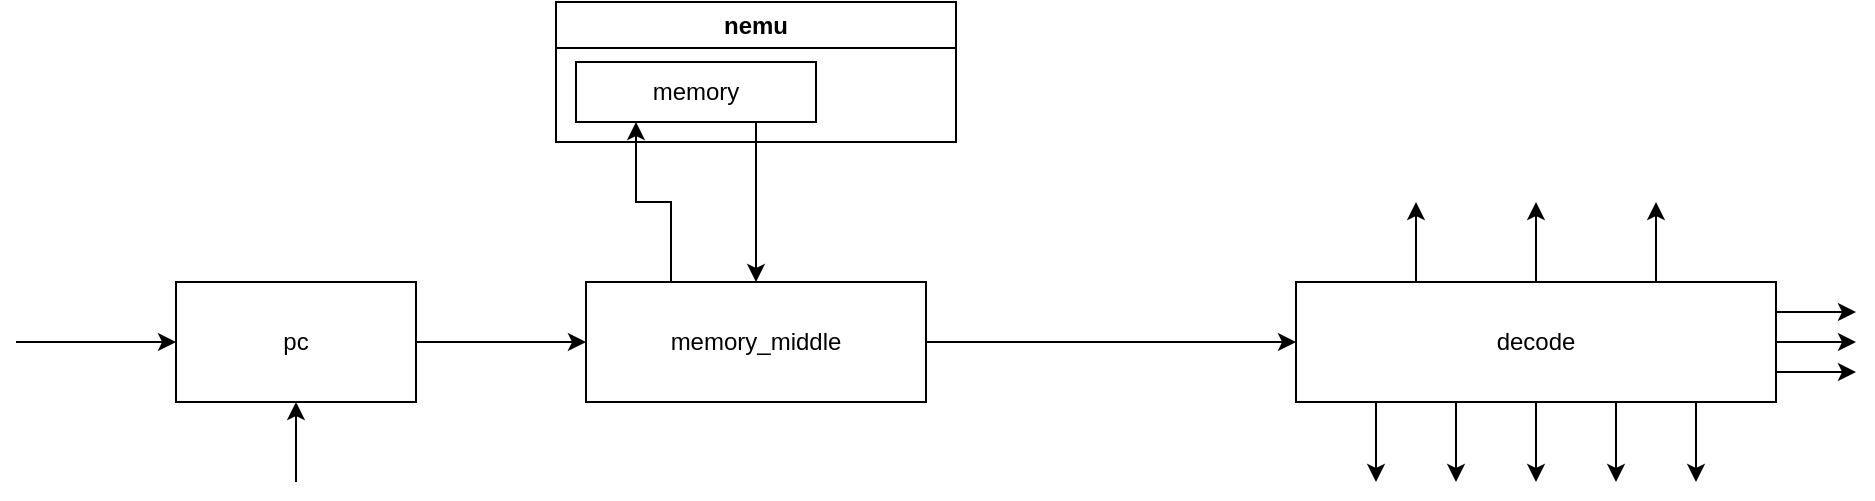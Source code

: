 <mxfile version="21.6.2" type="github">
  <diagram name="Page-1" id="90a13364-a465-7bf4-72fc-28e22215d7a0">
    <mxGraphModel dx="1434" dy="732" grid="1" gridSize="10" guides="1" tooltips="1" connect="1" arrows="1" fold="1" page="1" pageScale="1.5" pageWidth="1169" pageHeight="826" background="none" math="0" shadow="0">
      <root>
        <mxCell id="0" style=";html=1;" />
        <mxCell id="1" style=";html=1;" parent="0" />
        <mxCell id="QSYzYtRswJtYoRHzu4m6-4" style="edgeStyle=orthogonalEdgeStyle;rounded=0;orthogonalLoop=1;jettySize=auto;html=1;exitX=1;exitY=0.5;exitDx=0;exitDy=0;entryX=0;entryY=0.5;entryDx=0;entryDy=0;" parent="1" source="QSYzYtRswJtYoRHzu4m6-2" target="QSYzYtRswJtYoRHzu4m6-3" edge="1">
          <mxGeometry relative="1" as="geometry" />
        </mxCell>
        <mxCell id="QSYzYtRswJtYoRHzu4m6-2" value="&lt;div&gt;pc&lt;/div&gt;" style="rounded=0;whiteSpace=wrap;html=1;" parent="1" vertex="1">
          <mxGeometry x="160" y="380" width="120" height="60" as="geometry" />
        </mxCell>
        <mxCell id="QSYzYtRswJtYoRHzu4m6-6" style="edgeStyle=orthogonalEdgeStyle;rounded=0;orthogonalLoop=1;jettySize=auto;html=1;entryX=0;entryY=0.5;entryDx=0;entryDy=0;" parent="1" source="QSYzYtRswJtYoRHzu4m6-3" target="QSYzYtRswJtYoRHzu4m6-5" edge="1">
          <mxGeometry relative="1" as="geometry" />
        </mxCell>
        <mxCell id="QSYzYtRswJtYoRHzu4m6-12" style="edgeStyle=orthogonalEdgeStyle;rounded=0;orthogonalLoop=1;jettySize=auto;html=1;exitX=0.25;exitY=0;exitDx=0;exitDy=0;entryX=0.25;entryY=1;entryDx=0;entryDy=0;" parent="1" source="QSYzYtRswJtYoRHzu4m6-3" target="QSYzYtRswJtYoRHzu4m6-10" edge="1">
          <mxGeometry relative="1" as="geometry" />
        </mxCell>
        <mxCell id="QSYzYtRswJtYoRHzu4m6-3" value="memory_middle" style="rounded=0;whiteSpace=wrap;html=1;" parent="1" vertex="1">
          <mxGeometry x="365" y="380" width="170" height="60" as="geometry" />
        </mxCell>
        <mxCell id="QSYzYtRswJtYoRHzu4m6-21" style="edgeStyle=orthogonalEdgeStyle;rounded=0;orthogonalLoop=1;jettySize=auto;html=1;exitX=0;exitY=1;exitDx=80;exitDy=0;exitPerimeter=0;" parent="1" source="QSYzYtRswJtYoRHzu4m6-5" edge="1">
          <mxGeometry relative="1" as="geometry">
            <mxPoint x="800" y="480" as="targetPoint" />
          </mxGeometry>
        </mxCell>
        <mxCell id="QSYzYtRswJtYoRHzu4m6-22" style="edgeStyle=orthogonalEdgeStyle;rounded=0;orthogonalLoop=1;jettySize=auto;html=1;exitX=0;exitY=1;exitDx=40;exitDy=0;exitPerimeter=0;" parent="1" source="QSYzYtRswJtYoRHzu4m6-5" edge="1">
          <mxGeometry relative="1" as="geometry">
            <mxPoint x="760" y="480" as="targetPoint" />
          </mxGeometry>
        </mxCell>
        <mxCell id="QSYzYtRswJtYoRHzu4m6-23" style="edgeStyle=orthogonalEdgeStyle;rounded=0;orthogonalLoop=1;jettySize=auto;html=1;exitX=0.5;exitY=1;exitDx=0;exitDy=0;exitPerimeter=0;" parent="1" source="QSYzYtRswJtYoRHzu4m6-5" edge="1">
          <mxGeometry relative="1" as="geometry">
            <mxPoint x="840" y="480" as="targetPoint" />
          </mxGeometry>
        </mxCell>
        <mxCell id="QSYzYtRswJtYoRHzu4m6-24" style="edgeStyle=orthogonalEdgeStyle;rounded=0;orthogonalLoop=1;jettySize=auto;html=1;exitX=0;exitY=1;exitDx=160;exitDy=0;exitPerimeter=0;" parent="1" source="QSYzYtRswJtYoRHzu4m6-5" edge="1">
          <mxGeometry relative="1" as="geometry">
            <mxPoint x="880" y="480" as="targetPoint" />
          </mxGeometry>
        </mxCell>
        <mxCell id="QSYzYtRswJtYoRHzu4m6-25" style="edgeStyle=orthogonalEdgeStyle;rounded=0;orthogonalLoop=1;jettySize=auto;html=1;exitX=0;exitY=1;exitDx=200;exitDy=0;exitPerimeter=0;" parent="1" source="QSYzYtRswJtYoRHzu4m6-5" edge="1">
          <mxGeometry relative="1" as="geometry">
            <mxPoint x="920" y="480" as="targetPoint" />
          </mxGeometry>
        </mxCell>
        <mxCell id="QSYzYtRswJtYoRHzu4m6-26" style="edgeStyle=orthogonalEdgeStyle;rounded=0;orthogonalLoop=1;jettySize=auto;html=1;exitX=1;exitY=0.75;exitDx=0;exitDy=0;exitPerimeter=0;" parent="1" source="QSYzYtRswJtYoRHzu4m6-5" edge="1">
          <mxGeometry relative="1" as="geometry">
            <mxPoint x="1000" y="425" as="targetPoint" />
          </mxGeometry>
        </mxCell>
        <mxCell id="QSYzYtRswJtYoRHzu4m6-27" style="edgeStyle=orthogonalEdgeStyle;rounded=0;orthogonalLoop=1;jettySize=auto;html=1;exitX=1;exitY=0.5;exitDx=0;exitDy=0;exitPerimeter=0;" parent="1" source="QSYzYtRswJtYoRHzu4m6-5" edge="1">
          <mxGeometry relative="1" as="geometry">
            <mxPoint x="1000" y="410" as="targetPoint" />
          </mxGeometry>
        </mxCell>
        <mxCell id="QSYzYtRswJtYoRHzu4m6-28" style="edgeStyle=orthogonalEdgeStyle;rounded=0;orthogonalLoop=1;jettySize=auto;html=1;exitX=1;exitY=0.25;exitDx=0;exitDy=0;exitPerimeter=0;" parent="1" source="QSYzYtRswJtYoRHzu4m6-5" edge="1">
          <mxGeometry relative="1" as="geometry">
            <mxPoint x="1000" y="395" as="targetPoint" />
          </mxGeometry>
        </mxCell>
        <mxCell id="QSYzYtRswJtYoRHzu4m6-29" style="edgeStyle=orthogonalEdgeStyle;rounded=0;orthogonalLoop=1;jettySize=auto;html=1;exitX=0.75;exitY=0;exitDx=0;exitDy=0;exitPerimeter=0;" parent="1" source="QSYzYtRswJtYoRHzu4m6-5" edge="1">
          <mxGeometry relative="1" as="geometry">
            <mxPoint x="900" y="340" as="targetPoint" />
          </mxGeometry>
        </mxCell>
        <mxCell id="QSYzYtRswJtYoRHzu4m6-30" style="edgeStyle=orthogonalEdgeStyle;rounded=0;orthogonalLoop=1;jettySize=auto;html=1;exitX=0.5;exitY=0;exitDx=0;exitDy=0;exitPerimeter=0;" parent="1" source="QSYzYtRswJtYoRHzu4m6-5" edge="1">
          <mxGeometry relative="1" as="geometry">
            <mxPoint x="840" y="340" as="targetPoint" />
          </mxGeometry>
        </mxCell>
        <mxCell id="QSYzYtRswJtYoRHzu4m6-31" style="edgeStyle=orthogonalEdgeStyle;rounded=0;orthogonalLoop=1;jettySize=auto;html=1;exitX=0.25;exitY=0;exitDx=0;exitDy=0;exitPerimeter=0;" parent="1" source="QSYzYtRswJtYoRHzu4m6-5" edge="1">
          <mxGeometry relative="1" as="geometry">
            <mxPoint x="780" y="340" as="targetPoint" />
          </mxGeometry>
        </mxCell>
        <mxCell id="QSYzYtRswJtYoRHzu4m6-5" value="&lt;div&gt;decode&lt;/div&gt;" style="rounded=0;whiteSpace=wrap;html=1;points=[[0,0,0,0,0],[0,0.5,0,0,0],[0,1,0,0,0],[0,1,0,40,0],[0,1,0,80,0],[0,1,0,160,0],[0,1,0,200,0],[0.25,0,0,0,0],[0.5,0,0,0,0],[0.5,1,0,0,0],[0.75,0,0,0,0],[1,0,0,0,0],[1,0.25,0,0,0],[1,0.5,0,0,0],[1,0.75,0,0,0],[1,1,0,0,0]];" parent="1" vertex="1">
          <mxGeometry x="720" y="380" width="240" height="60" as="geometry" />
        </mxCell>
        <mxCell id="QSYzYtRswJtYoRHzu4m6-7" value="nemu" style="swimlane;whiteSpace=wrap;html=1;" parent="1" vertex="1">
          <mxGeometry x="350" y="240" width="200" height="70" as="geometry" />
        </mxCell>
        <mxCell id="QSYzYtRswJtYoRHzu4m6-10" value="memory" style="whiteSpace=wrap;html=1;" parent="QSYzYtRswJtYoRHzu4m6-7" vertex="1">
          <mxGeometry x="10" y="30" width="120" height="30" as="geometry" />
        </mxCell>
        <mxCell id="QSYzYtRswJtYoRHzu4m6-13" style="edgeStyle=orthogonalEdgeStyle;rounded=0;orthogonalLoop=1;jettySize=auto;html=1;exitX=0.75;exitY=1;exitDx=0;exitDy=0;entryX=0.5;entryY=0;entryDx=0;entryDy=0;" parent="1" source="QSYzYtRswJtYoRHzu4m6-10" target="QSYzYtRswJtYoRHzu4m6-3" edge="1">
          <mxGeometry relative="1" as="geometry" />
        </mxCell>
        <mxCell id="QSYzYtRswJtYoRHzu4m6-14" value="" style="endArrow=classic;html=1;rounded=0;entryX=0.5;entryY=1;entryDx=0;entryDy=0;" parent="1" target="QSYzYtRswJtYoRHzu4m6-2" edge="1">
          <mxGeometry width="50" height="50" relative="1" as="geometry">
            <mxPoint x="220" y="480" as="sourcePoint" />
            <mxPoint x="230" y="460" as="targetPoint" />
          </mxGeometry>
        </mxCell>
        <mxCell id="QSYzYtRswJtYoRHzu4m6-15" value="" style="endArrow=classic;html=1;rounded=0;" parent="1" edge="1">
          <mxGeometry width="50" height="50" relative="1" as="geometry">
            <mxPoint x="80" y="410" as="sourcePoint" />
            <mxPoint x="160" y="410" as="targetPoint" />
          </mxGeometry>
        </mxCell>
      </root>
    </mxGraphModel>
  </diagram>
</mxfile>
